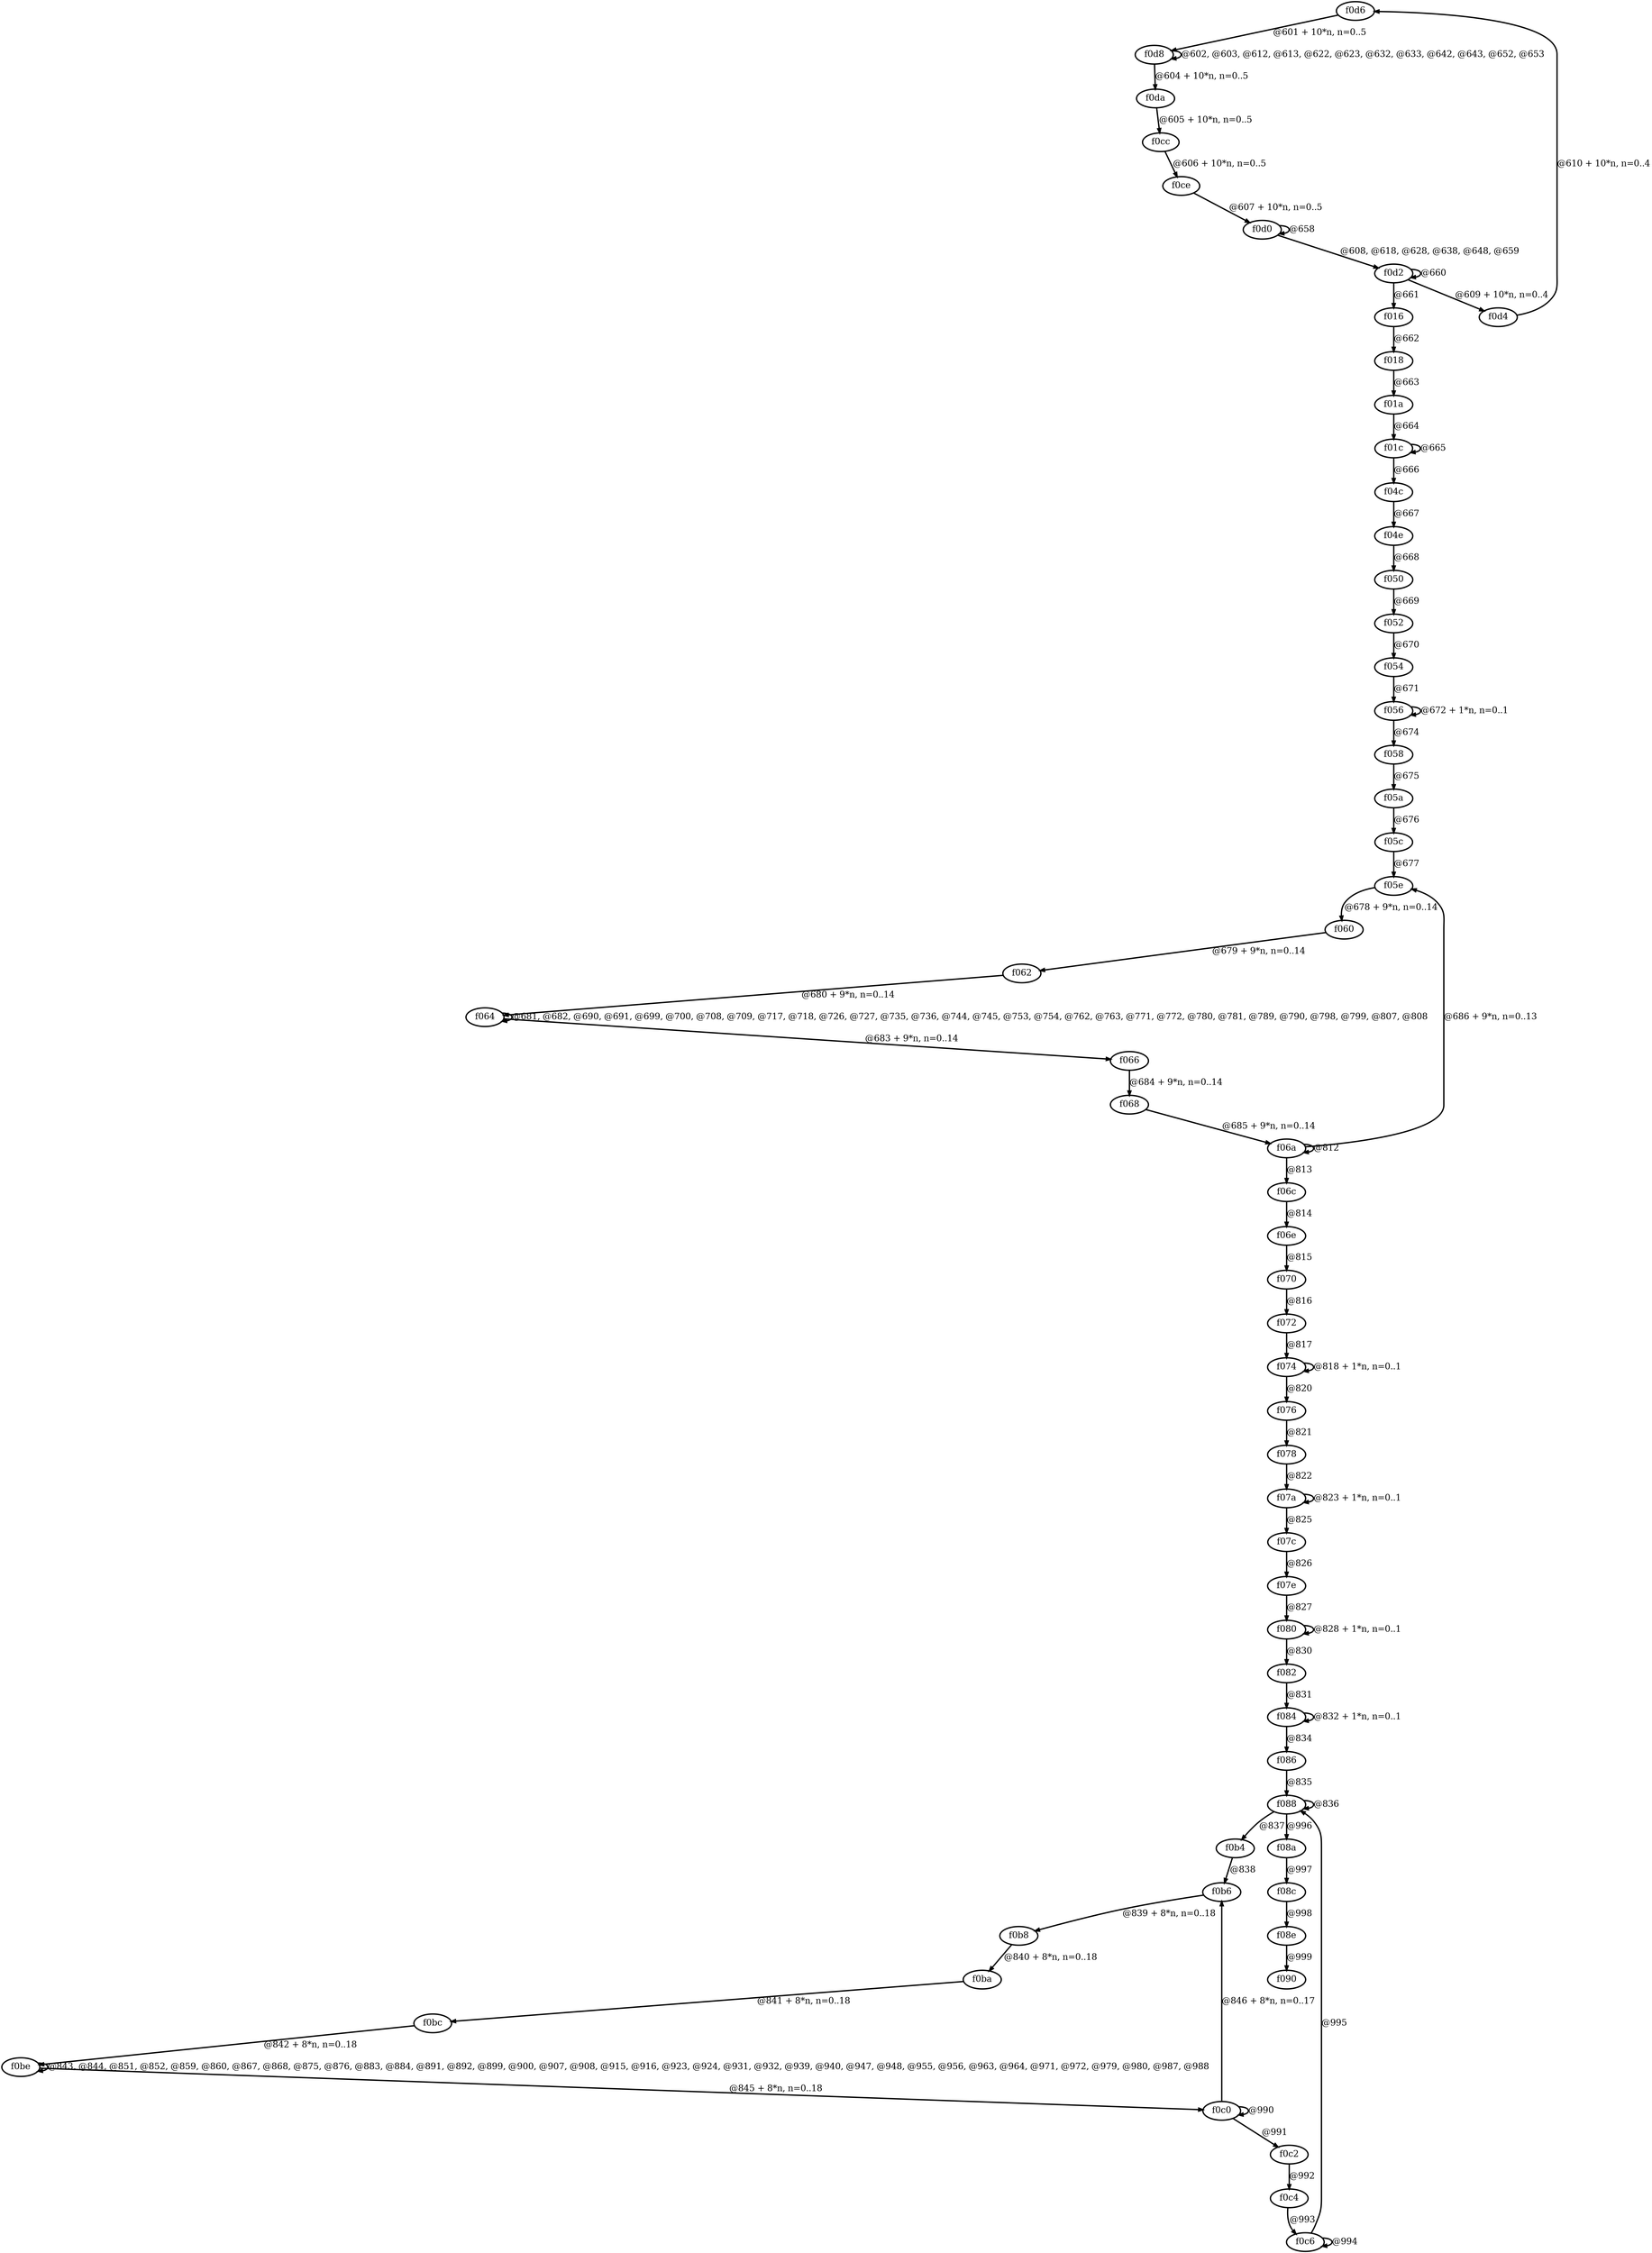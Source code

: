 digraph G {
        node [style=rounded, penwidth=3, fontsize=20, shape=oval];
        "f0d6" -> "f0d8" [label="@601 + 10*n, n=0..5", color=black,arrowsize=1,style=bold,penwidth=3,fontsize=20];
"f0d8" -> "f0d8" [label="@602, @603, @612, @613, @622, @623, @632, @633, @642, @643, @652, @653", color=black,arrowsize=1,style=bold,penwidth=3,fontsize=20];
"f0d8" -> "f0da" [label="@604 + 10*n, n=0..5", color=black,arrowsize=1,style=bold,penwidth=3,fontsize=20];
"f0da" -> "f0cc" [label="@605 + 10*n, n=0..5", color=black,arrowsize=1,style=bold,penwidth=3,fontsize=20];
"f0cc" -> "f0ce" [label="@606 + 10*n, n=0..5", color=black,arrowsize=1,style=bold,penwidth=3,fontsize=20];
"f0ce" -> "f0d0" [label="@607 + 10*n, n=0..5", color=black,arrowsize=1,style=bold,penwidth=3,fontsize=20];
"f0d0" -> "f0d2" [label="@608, @618, @628, @638, @648, @659", color=black,arrowsize=1,style=bold,penwidth=3,fontsize=20];
"f0d2" -> "f0d4" [label="@609 + 10*n, n=0..4", color=black,arrowsize=1,style=bold,penwidth=3,fontsize=20];
"f0d4" -> "f0d6" [label="@610 + 10*n, n=0..4", color=black,arrowsize=1,style=bold,penwidth=3,fontsize=20];
"f0d0" -> "f0d0" [label="@658", color=black,arrowsize=1,style=bold,penwidth=3,fontsize=20];
"f0d2" -> "f0d2" [label="@660", color=black,arrowsize=1,style=bold,penwidth=3,fontsize=20];
"f0d2" -> "f016" [label="@661", color=black,arrowsize=1,style=bold,penwidth=3,fontsize=20];
"f016" -> "f018" [label="@662", color=black,arrowsize=1,style=bold,penwidth=3,fontsize=20];
"f018" -> "f01a" [label="@663", color=black,arrowsize=1,style=bold,penwidth=3,fontsize=20];
"f01a" -> "f01c" [label="@664", color=black,arrowsize=1,style=bold,penwidth=3,fontsize=20];
"f01c" -> "f01c" [label="@665", color=black,arrowsize=1,style=bold,penwidth=3,fontsize=20];
"f01c" -> "f04c" [label="@666", color=black,arrowsize=1,style=bold,penwidth=3,fontsize=20];
"f04c" -> "f04e" [label="@667", color=black,arrowsize=1,style=bold,penwidth=3,fontsize=20];
"f04e" -> "f050" [label="@668", color=black,arrowsize=1,style=bold,penwidth=3,fontsize=20];
"f050" -> "f052" [label="@669", color=black,arrowsize=1,style=bold,penwidth=3,fontsize=20];
"f052" -> "f054" [label="@670", color=black,arrowsize=1,style=bold,penwidth=3,fontsize=20];
"f054" -> "f056" [label="@671", color=black,arrowsize=1,style=bold,penwidth=3,fontsize=20];
"f056" -> "f056" [label="@672 + 1*n, n=0..1", color=black,arrowsize=1,style=bold,penwidth=3,fontsize=20];
"f056" -> "f058" [label="@674", color=black,arrowsize=1,style=bold,penwidth=3,fontsize=20];
"f058" -> "f05a" [label="@675", color=black,arrowsize=1,style=bold,penwidth=3,fontsize=20];
"f05a" -> "f05c" [label="@676", color=black,arrowsize=1,style=bold,penwidth=3,fontsize=20];
"f05c" -> "f05e" [label="@677", color=black,arrowsize=1,style=bold,penwidth=3,fontsize=20];
"f05e" -> "f060" [label="@678 + 9*n, n=0..14", color=black,arrowsize=1,style=bold,penwidth=3,fontsize=20];
"f060" -> "f062" [label="@679 + 9*n, n=0..14", color=black,arrowsize=1,style=bold,penwidth=3,fontsize=20];
"f062" -> "f064" [label="@680 + 9*n, n=0..14", color=black,arrowsize=1,style=bold,penwidth=3,fontsize=20];
"f064" -> "f064" [label="@681, @682, @690, @691, @699, @700, @708, @709, @717, @718, @726, @727, @735, @736, @744, @745, @753, @754, @762, @763, @771, @772, @780, @781, @789, @790, @798, @799, @807, @808", color=black,arrowsize=1,style=bold,penwidth=3,fontsize=20];
"f064" -> "f066" [label="@683 + 9*n, n=0..14", color=black,arrowsize=1,style=bold,penwidth=3,fontsize=20];
"f066" -> "f068" [label="@684 + 9*n, n=0..14", color=black,arrowsize=1,style=bold,penwidth=3,fontsize=20];
"f068" -> "f06a" [label="@685 + 9*n, n=0..14", color=black,arrowsize=1,style=bold,penwidth=3,fontsize=20];
"f06a" -> "f05e" [label="@686 + 9*n, n=0..13", color=black,arrowsize=1,style=bold,penwidth=3,fontsize=20];
"f06a" -> "f06a" [label="@812", color=black,arrowsize=1,style=bold,penwidth=3,fontsize=20];
"f06a" -> "f06c" [label="@813", color=black,arrowsize=1,style=bold,penwidth=3,fontsize=20];
"f06c" -> "f06e" [label="@814", color=black,arrowsize=1,style=bold,penwidth=3,fontsize=20];
"f06e" -> "f070" [label="@815", color=black,arrowsize=1,style=bold,penwidth=3,fontsize=20];
"f070" -> "f072" [label="@816", color=black,arrowsize=1,style=bold,penwidth=3,fontsize=20];
"f072" -> "f074" [label="@817", color=black,arrowsize=1,style=bold,penwidth=3,fontsize=20];
"f074" -> "f074" [label="@818 + 1*n, n=0..1", color=black,arrowsize=1,style=bold,penwidth=3,fontsize=20];
"f074" -> "f076" [label="@820", color=black,arrowsize=1,style=bold,penwidth=3,fontsize=20];
"f076" -> "f078" [label="@821", color=black,arrowsize=1,style=bold,penwidth=3,fontsize=20];
"f078" -> "f07a" [label="@822", color=black,arrowsize=1,style=bold,penwidth=3,fontsize=20];
"f07a" -> "f07a" [label="@823 + 1*n, n=0..1", color=black,arrowsize=1,style=bold,penwidth=3,fontsize=20];
"f07a" -> "f07c" [label="@825", color=black,arrowsize=1,style=bold,penwidth=3,fontsize=20];
"f07c" -> "f07e" [label="@826", color=black,arrowsize=1,style=bold,penwidth=3,fontsize=20];
"f07e" -> "f080" [label="@827", color=black,arrowsize=1,style=bold,penwidth=3,fontsize=20];
"f080" -> "f080" [label="@828 + 1*n, n=0..1", color=black,arrowsize=1,style=bold,penwidth=3,fontsize=20];
"f080" -> "f082" [label="@830", color=black,arrowsize=1,style=bold,penwidth=3,fontsize=20];
"f082" -> "f084" [label="@831", color=black,arrowsize=1,style=bold,penwidth=3,fontsize=20];
"f084" -> "f084" [label="@832 + 1*n, n=0..1", color=black,arrowsize=1,style=bold,penwidth=3,fontsize=20];
"f084" -> "f086" [label="@834", color=black,arrowsize=1,style=bold,penwidth=3,fontsize=20];
"f086" -> "f088" [label="@835", color=black,arrowsize=1,style=bold,penwidth=3,fontsize=20];
"f088" -> "f088" [label="@836", color=black,arrowsize=1,style=bold,penwidth=3,fontsize=20];
"f088" -> "f0b4" [label="@837", color=black,arrowsize=1,style=bold,penwidth=3,fontsize=20];
"f0b4" -> "f0b6" [label="@838", color=black,arrowsize=1,style=bold,penwidth=3,fontsize=20];
"f0b6" -> "f0b8" [label="@839 + 8*n, n=0..18", color=black,arrowsize=1,style=bold,penwidth=3,fontsize=20];
"f0b8" -> "f0ba" [label="@840 + 8*n, n=0..18", color=black,arrowsize=1,style=bold,penwidth=3,fontsize=20];
"f0ba" -> "f0bc" [label="@841 + 8*n, n=0..18", color=black,arrowsize=1,style=bold,penwidth=3,fontsize=20];
"f0bc" -> "f0be" [label="@842 + 8*n, n=0..18", color=black,arrowsize=1,style=bold,penwidth=3,fontsize=20];
"f0be" -> "f0be" [label="@843, @844, @851, @852, @859, @860, @867, @868, @875, @876, @883, @884, @891, @892, @899, @900, @907, @908, @915, @916, @923, @924, @931, @932, @939, @940, @947, @948, @955, @956, @963, @964, @971, @972, @979, @980, @987, @988", color=black,arrowsize=1,style=bold,penwidth=3,fontsize=20];
"f0be" -> "f0c0" [label="@845 + 8*n, n=0..18", color=black,arrowsize=1,style=bold,penwidth=3,fontsize=20];
"f0c0" -> "f0b6" [label="@846 + 8*n, n=0..17", color=black,arrowsize=1,style=bold,penwidth=3,fontsize=20];
"f0c0" -> "f0c0" [label="@990", color=black,arrowsize=1,style=bold,penwidth=3,fontsize=20];
"f0c0" -> "f0c2" [label="@991", color=black,arrowsize=1,style=bold,penwidth=3,fontsize=20];
"f0c2" -> "f0c4" [label="@992", color=black,arrowsize=1,style=bold,penwidth=3,fontsize=20];
"f0c4" -> "f0c6" [label="@993", color=black,arrowsize=1,style=bold,penwidth=3,fontsize=20];
"f0c6" -> "f0c6" [label="@994", color=black,arrowsize=1,style=bold,penwidth=3,fontsize=20];
"f0c6" -> "f088" [label="@995", color=black,arrowsize=1,style=bold,penwidth=3,fontsize=20];
"f088" -> "f08a" [label="@996", color=black,arrowsize=1,style=bold,penwidth=3,fontsize=20];
"f08a" -> "f08c" [label="@997", color=black,arrowsize=1,style=bold,penwidth=3,fontsize=20];
"f08c" -> "f08e" [label="@998", color=black,arrowsize=1,style=bold,penwidth=3,fontsize=20];
"f08e" -> "f090" [label="@999", color=black,arrowsize=1,style=bold,penwidth=3,fontsize=20];
}
